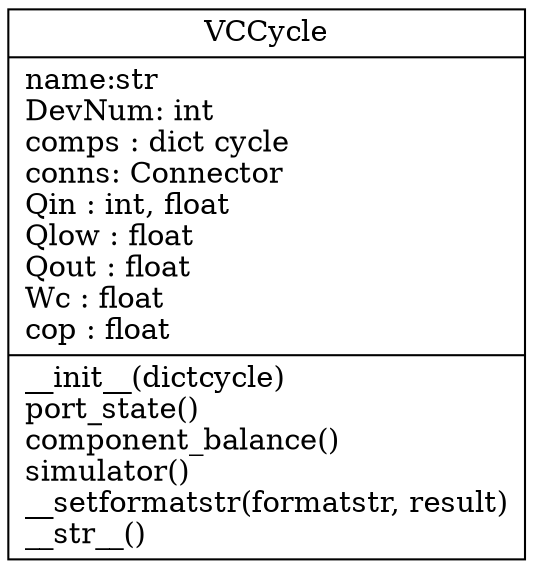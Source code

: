 digraph "classes" {
rankdir=BT
charset="utf-8"
"vcc.vccobj.VCCycle" [color="black", fontcolor="black", label="{VCCycle|name:str\lDevNum: int\lcomps : dict cycle\lconns: Connector\lQin : int, float\lQlow : float\lQout : float\lWc : float\lcop : float\l|__init__(dictcycle)\lport_state()\lcomponent_balance()\lsimulator()\l__setformatstr(formatstr, result)\l__str__()\l}", shape="record", style="solid"];
}

